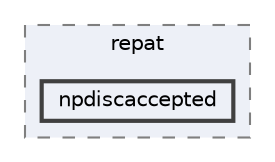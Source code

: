 digraph "repository/mnp/src/main/java/com/sterlite/cal/mnp/service/repat/npdiscaccepted"
{
 // LATEX_PDF_SIZE
  bgcolor="transparent";
  edge [fontname=Helvetica,fontsize=10,labelfontname=Helvetica,labelfontsize=10];
  node [fontname=Helvetica,fontsize=10,shape=box,height=0.2,width=0.4];
  compound=true
  subgraph clusterdir_e3304d759a9c19d9c61c82aa08676cea {
    graph [ bgcolor="#edf0f7", pencolor="grey50", label="repat", fontname=Helvetica,fontsize=10 style="filled,dashed", URL="dir_e3304d759a9c19d9c61c82aa08676cea.html",tooltip=""]
  dir_09a98abe24cc7b89786b93cee9a82da2 [label="npdiscaccepted", fillcolor="#edf0f7", color="grey25", style="filled,bold", URL="dir_09a98abe24cc7b89786b93cee9a82da2.html",tooltip=""];
  }
}
